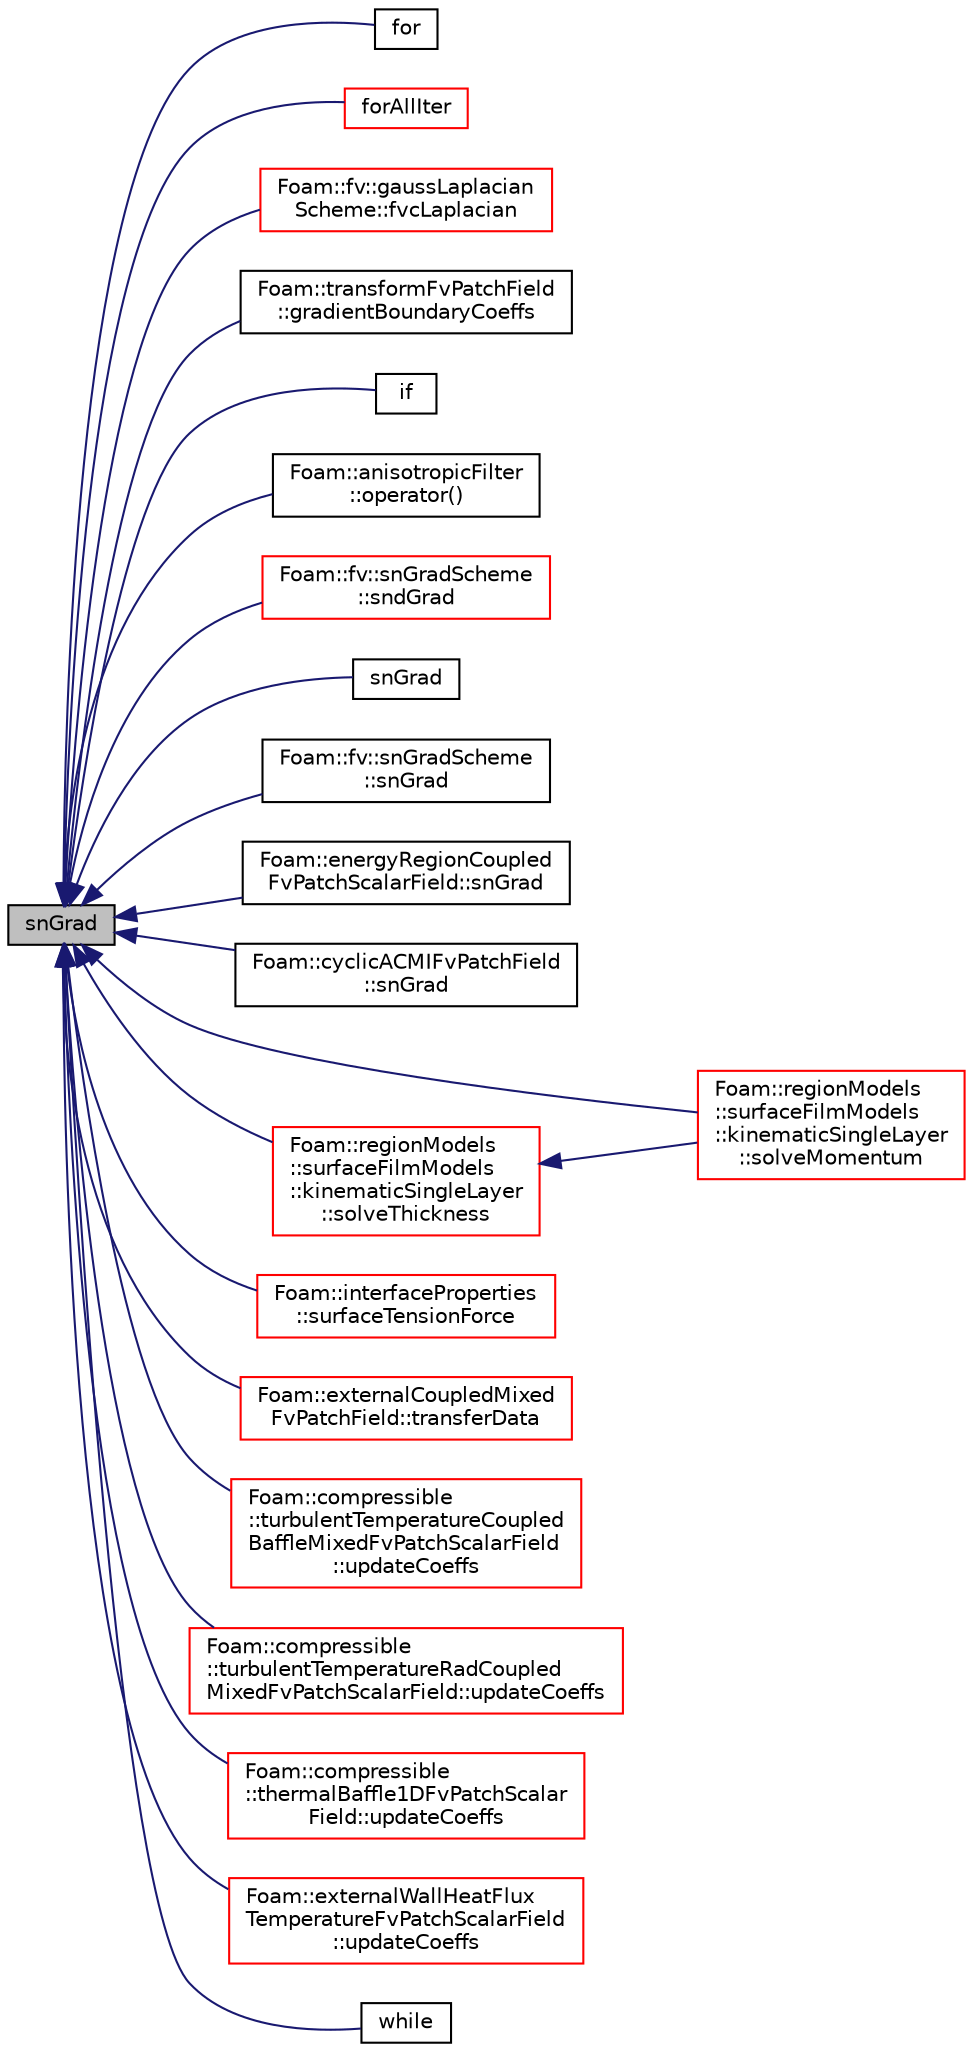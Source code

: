 digraph "snGrad"
{
  bgcolor="transparent";
  edge [fontname="Helvetica",fontsize="10",labelfontname="Helvetica",labelfontsize="10"];
  node [fontname="Helvetica",fontsize="10",shape=record];
  rankdir="LR";
  Node1 [label="snGrad",height=0.2,width=0.4,color="black", fillcolor="grey75", style="filled", fontcolor="black"];
  Node1 -> Node2 [dir="back",color="midnightblue",fontsize="10",style="solid",fontname="Helvetica"];
  Node2 [label="for",height=0.2,width=0.4,color="black",URL="$a03359.html#ae9610aff8f04c828f9db802f66a18f67"];
  Node1 -> Node3 [dir="back",color="midnightblue",fontsize="10",style="solid",fontname="Helvetica"];
  Node3 [label="forAllIter",height=0.2,width=0.4,color="red",URL="$a03060.html#aaaca96f2de03e39be860dca1ff20ef39"];
  Node1 -> Node4 [dir="back",color="midnightblue",fontsize="10",style="solid",fontname="Helvetica"];
  Node4 [label="Foam::fv::gaussLaplacian\lScheme::fvcLaplacian",height=0.2,width=0.4,color="red",URL="$a00919.html#a3b7763d1c413ef4161fb02b170ba7194"];
  Node1 -> Node5 [dir="back",color="midnightblue",fontsize="10",style="solid",fontname="Helvetica"];
  Node5 [label="Foam::transformFvPatchField\l::gradientBoundaryCoeffs",height=0.2,width=0.4,color="black",URL="$a02734.html#a6f64f4454162fea1587ddd406e7de51e",tooltip="Return the matrix source coefficients corresponding to the. "];
  Node1 -> Node6 [dir="back",color="midnightblue",fontsize="10",style="solid",fontname="Helvetica"];
  Node6 [label="if",height=0.2,width=0.4,color="black",URL="$a03036.html#a51a6e1697d23e2077ab4d9b2b12f2d54"];
  Node1 -> Node7 [dir="back",color="midnightblue",fontsize="10",style="solid",fontname="Helvetica"];
  Node7 [label="Foam::anisotropicFilter\l::operator()",height=0.2,width=0.4,color="black",URL="$a00060.html#a1049f45be815615edf57f923de15087b"];
  Node1 -> Node8 [dir="back",color="midnightblue",fontsize="10",style="solid",fontname="Helvetica"];
  Node8 [label="Foam::fv::snGradScheme\l::sndGrad",height=0.2,width=0.4,color="red",URL="$a02422.html#a4e2fec1a3860d683ae26e099d4484515",tooltip="Return the sndGrad of the given cell field. "];
  Node1 -> Node9 [dir="back",color="midnightblue",fontsize="10",style="solid",fontname="Helvetica"];
  Node9 [label="snGrad",height=0.2,width=0.4,color="black",URL="$a10992.html#ae9298cb6bb16f595b7a842f1e423fd4b"];
  Node1 -> Node10 [dir="back",color="midnightblue",fontsize="10",style="solid",fontname="Helvetica"];
  Node10 [label="Foam::fv::snGradScheme\l::snGrad",height=0.2,width=0.4,color="black",URL="$a02422.html#a01e9641d7306c02cb71963b6ed9b292c",tooltip="Return the snGrad of the given cell field. "];
  Node1 -> Node11 [dir="back",color="midnightblue",fontsize="10",style="solid",fontname="Helvetica"];
  Node11 [label="Foam::energyRegionCoupled\lFvPatchScalarField::snGrad",height=0.2,width=0.4,color="black",URL="$a00645.html#ab8b7ce7cc176cf2a1e9ee759868c8ba1",tooltip="Return patch-normal gradient. "];
  Node1 -> Node12 [dir="back",color="midnightblue",fontsize="10",style="solid",fontname="Helvetica"];
  Node12 [label="Foam::cyclicACMIFvPatchField\l::snGrad",height=0.2,width=0.4,color="black",URL="$a00464.html#a6bcb473c012b4579a8d8a434c3497d90",tooltip="Return patch-normal gradient. "];
  Node1 -> Node13 [dir="back",color="midnightblue",fontsize="10",style="solid",fontname="Helvetica"];
  Node13 [label="Foam::regionModels\l::surfaceFilmModels\l::kinematicSingleLayer\l::solveMomentum",height=0.2,width=0.4,color="red",URL="$a01257.html#aaba5d5ef7ac2693c87b0b31a7605f178",tooltip="Solve for film velocity. "];
  Node1 -> Node14 [dir="back",color="midnightblue",fontsize="10",style="solid",fontname="Helvetica"];
  Node14 [label="Foam::regionModels\l::surfaceFilmModels\l::kinematicSingleLayer\l::solveThickness",height=0.2,width=0.4,color="red",URL="$a01257.html#a38ccae6e6751502d71d2490fca96a516",tooltip="Solve coupled velocity-thickness equations. "];
  Node14 -> Node13 [dir="back",color="midnightblue",fontsize="10",style="solid",fontname="Helvetica"];
  Node1 -> Node15 [dir="back",color="midnightblue",fontsize="10",style="solid",fontname="Helvetica"];
  Node15 [label="Foam::interfaceProperties\l::surfaceTensionForce",height=0.2,width=0.4,color="red",URL="$a01163.html#a7ae577e8df4ce90fee54d5867ade6bf8"];
  Node1 -> Node16 [dir="back",color="midnightblue",fontsize="10",style="solid",fontname="Helvetica"];
  Node16 [label="Foam::externalCoupledMixed\lFvPatchField::transferData",height=0.2,width=0.4,color="red",URL="$a00716.html#a0b1b3cb36932ce3499b0f68b6172d183",tooltip="Transfer data for external source. "];
  Node1 -> Node17 [dir="back",color="midnightblue",fontsize="10",style="solid",fontname="Helvetica"];
  Node17 [label="Foam::compressible\l::turbulentTemperatureCoupled\lBaffleMixedFvPatchScalarField\l::updateCoeffs",height=0.2,width=0.4,color="red",URL="$a02780.html#a7e24eafac629d3733181cd942d4c902f",tooltip="Update the coefficients associated with the patch field. "];
  Node1 -> Node18 [dir="back",color="midnightblue",fontsize="10",style="solid",fontname="Helvetica"];
  Node18 [label="Foam::compressible\l::turbulentTemperatureRadCoupled\lMixedFvPatchScalarField::updateCoeffs",height=0.2,width=0.4,color="red",URL="$a02781.html#a7e24eafac629d3733181cd942d4c902f",tooltip="Update the coefficients associated with the patch field. "];
  Node1 -> Node19 [dir="back",color="midnightblue",fontsize="10",style="solid",fontname="Helvetica"];
  Node19 [label="Foam::compressible\l::thermalBaffle1DFvPatchScalar\lField::updateCoeffs",height=0.2,width=0.4,color="red",URL="$a02651.html#a7e24eafac629d3733181cd942d4c902f",tooltip="Update the coefficients associated with the patch field. "];
  Node1 -> Node20 [dir="back",color="midnightblue",fontsize="10",style="solid",fontname="Helvetica"];
  Node20 [label="Foam::externalWallHeatFlux\lTemperatureFvPatchScalarField\l::updateCoeffs",height=0.2,width=0.4,color="red",URL="$a00720.html#a7e24eafac629d3733181cd942d4c902f",tooltip="Update the coefficients associated with the patch field. "];
  Node1 -> Node21 [dir="back",color="midnightblue",fontsize="10",style="solid",fontname="Helvetica"];
  Node21 [label="while",height=0.2,width=0.4,color="black",URL="$a03063.html#a0b9d5d8b1ecc0bf63b4c35f41598a500"];
}
